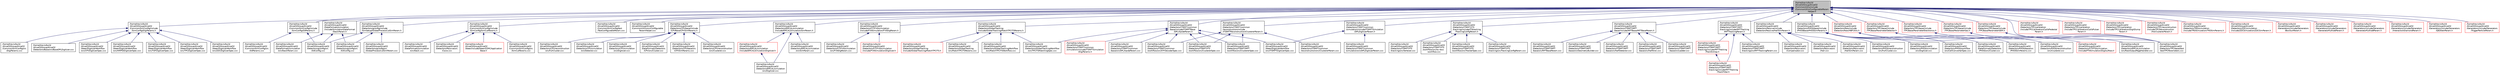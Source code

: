 digraph "/home/travis/build/AliceO2Group/AliceO2/Common/Utils/include/CommonUtils/ConfigurableParamHelper.h"
{
 // INTERACTIVE_SVG=YES
  bgcolor="transparent";
  edge [fontname="Helvetica",fontsize="10",labelfontname="Helvetica",labelfontsize="10"];
  node [fontname="Helvetica",fontsize="10",shape=record];
  Node11 [label="/home/travis/build\l/AliceO2Group/AliceO2\l/Common/Utils/include\l/CommonUtils/ConfigurableParam\lHelper.h",height=0.2,width=0.4,color="black", fillcolor="grey75", style="filled", fontcolor="black"];
  Node11 -> Node12 [dir="back",color="midnightblue",fontsize="10",style="solid",fontname="Helvetica"];
  Node12 [label="/home/travis/build\l/AliceO2Group/AliceO2\l/Common/SimConfig/include\l/SimConfig/DigiParams.h",height=0.2,width=0.4,color="black",URL="$d5/dd5/Common_2SimConfig_2include_2SimConfig_2DigiParams_8h.html"];
  Node12 -> Node13 [dir="back",color="midnightblue",fontsize="10",style="solid",fontname="Helvetica"];
  Node13 [label="/home/travis/build\l/AliceO2Group/AliceO2\l/Common/SimConfig/src\l/DigiParams.cxx",height=0.2,width=0.4,color="black",URL="$d5/dd7/Common_2SimConfig_2src_2DigiParams_8cxx.html"];
  Node12 -> Node14 [dir="back",color="midnightblue",fontsize="10",style="solid",fontname="Helvetica"];
  Node14 [label="/home/travis/build\l/AliceO2Group/AliceO2\l/Detectors/Base/src/BaseDPLDigitizer.cxx",height=0.2,width=0.4,color="black",URL="$df/d11/BaseDPLDigitizer_8cxx.html"];
  Node12 -> Node15 [dir="back",color="midnightblue",fontsize="10",style="solid",fontname="Helvetica"];
  Node15 [label="/home/travis/build\l/AliceO2Group/AliceO2\l/Steer/DigitizerWorkflow\l/src/CPVDigitizerSpec.cxx",height=0.2,width=0.4,color="black",URL="$da/dfe/CPVDigitizerSpec_8cxx.html"];
  Node12 -> Node16 [dir="back",color="midnightblue",fontsize="10",style="solid",fontname="Helvetica"];
  Node16 [label="/home/travis/build\l/AliceO2Group/AliceO2\l/Steer/DigitizerWorkflow\l/src/HMPIDDigitizerSpec.cxx",height=0.2,width=0.4,color="black",URL="$d8/d00/HMPIDDigitizerSpec_8cxx.html"];
  Node12 -> Node17 [dir="back",color="midnightblue",fontsize="10",style="solid",fontname="Helvetica"];
  Node17 [label="/home/travis/build\l/AliceO2Group/AliceO2\l/Steer/DigitizerWorkflow\l/src/TOFDigitizerSpec.cxx",height=0.2,width=0.4,color="black",URL="$d6/d61/TOFDigitizerSpec_8cxx.html"];
  Node12 -> Node18 [dir="back",color="midnightblue",fontsize="10",style="solid",fontname="Helvetica"];
  Node18 [label="/home/travis/build\l/AliceO2Group/AliceO2\l/Steer/DigitizerWorkflow\l/src/TPCDigitizerSpec.cxx",height=0.2,width=0.4,color="black",URL="$d2/d0b/TPCDigitizerSpec_8cxx.html"];
  Node12 -> Node19 [dir="back",color="midnightblue",fontsize="10",style="solid",fontname="Helvetica"];
  Node19 [label="/home/travis/build\l/AliceO2Group/AliceO2\l/Steer/DigitizerWorkflow\l/src/ZDCDigitizerSpec.cxx",height=0.2,width=0.4,color="black",URL="$d1/d1a/ZDCDigitizerSpec_8cxx.html"];
  Node11 -> Node20 [dir="back",color="midnightblue",fontsize="10",style="solid",fontname="Helvetica"];
  Node20 [label="/home/travis/build\l/AliceO2Group/AliceO2\l/Common/SimConfig/include\l/SimConfig/G4Params.h",height=0.2,width=0.4,color="black",URL="$dc/d06/G4Params_8h.html"];
  Node20 -> Node21 [dir="back",color="midnightblue",fontsize="10",style="solid",fontname="Helvetica"];
  Node21 [label="/home/travis/build\l/AliceO2Group/AliceO2\l/Common/SimConfig/src\l/G4Params.cxx",height=0.2,width=0.4,color="black",URL="$da/d67/G4Params_8cxx.html"];
  Node20 -> Node22 [dir="back",color="midnightblue",fontsize="10",style="solid",fontname="Helvetica"];
  Node22 [label="/home/travis/build\l/AliceO2Group/AliceO2\l/Detectors/gconfig/src\l/G4Config.cxx",height=0.2,width=0.4,color="black",URL="$d4/d6b/G4Config_8cxx.html"];
  Node11 -> Node23 [dir="back",color="midnightblue",fontsize="10",style="solid",fontname="Helvetica"];
  Node23 [label="/home/travis/build\l/AliceO2Group/AliceO2\l/Common/SimConfig/include\l/SimConfig/SimCutParams.h",height=0.2,width=0.4,color="black",URL="$d3/da9/SimCutParams_8h.html"];
  Node23 -> Node24 [dir="back",color="midnightblue",fontsize="10",style="solid",fontname="Helvetica"];
  Node24 [label="/home/travis/build\l/AliceO2Group/AliceO2\l/Common/SimConfig/src\l/SimCutParams.cxx",height=0.2,width=0.4,color="black",URL="$d6/dd8/SimCutParams_8cxx.html"];
  Node23 -> Node25 [dir="back",color="midnightblue",fontsize="10",style="solid",fontname="Helvetica"];
  Node25 [label="/home/travis/build\l/AliceO2Group/AliceO2\l/DataFormats/simulation\l/src/Stack.cxx",height=0.2,width=0.4,color="black",URL="$dd/d20/Stack_8cxx.html",tooltip="Implementation of the Stack class. "];
  Node23 -> Node26 [dir="back",color="midnightblue",fontsize="10",style="solid",fontname="Helvetica"];
  Node26 [label="/home/travis/build\l/AliceO2Group/AliceO2\l/Detectors/Passive/src\l/Cave.cxx",height=0.2,width=0.4,color="black",URL="$da/da3/Cave_8cxx.html"];
  Node23 -> Node27 [dir="back",color="midnightblue",fontsize="10",style="solid",fontname="Helvetica"];
  Node27 [label="/home/travis/build\l/AliceO2Group/AliceO2\l/Steer/include/Steer/O2MCApplication\lBase.h",height=0.2,width=0.4,color="red",URL="$df/de2/O2MCApplicationBase_8h.html"];
  Node11 -> Node31 [dir="back",color="midnightblue",fontsize="10",style="solid",fontname="Helvetica"];
  Node31 [label="/home/travis/build\l/AliceO2Group/AliceO2\l/Common/SimConfig/test\l/TestConfigurableParam.cxx",height=0.2,width=0.4,color="black",URL="$d6/d4f/TestConfigurableParam_8cxx.html"];
  Node11 -> Node32 [dir="back",color="midnightblue",fontsize="10",style="solid",fontname="Helvetica"];
  Node32 [label="/home/travis/build\l/AliceO2Group/AliceO2\l/Common/Utils/src/Configurable\lParamHelper.cxx",height=0.2,width=0.4,color="black",URL="$d9/df7/ConfigurableParamHelper_8cxx.html"];
  Node11 -> Node33 [dir="back",color="midnightblue",fontsize="10",style="solid",fontname="Helvetica"];
  Node33 [label="/home/travis/build\l/AliceO2Group/AliceO2\l/DataFormats/simulation\l/include/SimulationDataFormat\l/StackParam.h",height=0.2,width=0.4,color="black",URL="$de/d1c/StackParam_8h.html"];
  Node33 -> Node34 [dir="back",color="midnightblue",fontsize="10",style="solid",fontname="Helvetica"];
  Node34 [label="/home/travis/build\l/AliceO2Group/AliceO2\l/DataFormats/simulation\l/src/StackParam.cxx",height=0.2,width=0.4,color="black",URL="$da/dc3/StackParam_8cxx.html"];
  Node33 -> Node35 [dir="back",color="midnightblue",fontsize="10",style="solid",fontname="Helvetica"];
  Node35 [label="/home/travis/build\l/AliceO2Group/AliceO2\l/Detectors/gconfig/src\l/G3Config.cxx",height=0.2,width=0.4,color="black",URL="$d6/db7/G3Config_8cxx.html"];
  Node33 -> Node22 [dir="back",color="midnightblue",fontsize="10",style="solid",fontname="Helvetica"];
  Node11 -> Node36 [dir="back",color="midnightblue",fontsize="10",style="solid",fontname="Helvetica"];
  Node36 [label="/home/travis/build\l/AliceO2Group/AliceO2\l/Detectors/CPV/base/include\l/CPVBase/CPVSimParams.h",height=0.2,width=0.4,color="black",URL="$de/d2a/CPVSimParams_8h.html"];
  Node36 -> Node37 [dir="back",color="midnightblue",fontsize="10",style="solid",fontname="Helvetica"];
  Node37 [label="/home/travis/build\l/AliceO2Group/AliceO2\l/DataFormats/Detectors\l/CPV/src/Cluster.cxx",height=0.2,width=0.4,color="black",URL="$d9/df0/DataFormats_2Detectors_2CPV_2src_2Cluster_8cxx.html"];
  Node36 -> Node38 [dir="back",color="midnightblue",fontsize="10",style="solid",fontname="Helvetica"];
  Node38 [label="/home/travis/build\l/AliceO2Group/AliceO2\l/Detectors/CPV/base/src\l/CPVSimParams.cxx",height=0.2,width=0.4,color="black",URL="$d6/dd8/CPVSimParams_8cxx.html"];
  Node36 -> Node39 [dir="back",color="midnightblue",fontsize="10",style="solid",fontname="Helvetica"];
  Node39 [label="/home/travis/build\l/AliceO2Group/AliceO2\l/Detectors/CPV/reconstruction\l/src/Clusterer.cxx",height=0.2,width=0.4,color="black",URL="$d2/dd9/CPV_2reconstruction_2src_2Clusterer_8cxx.html"];
  Node36 -> Node40 [dir="back",color="midnightblue",fontsize="10",style="solid",fontname="Helvetica"];
  Node40 [label="/home/travis/build\l/AliceO2Group/AliceO2\l/Detectors/CPV/reconstruction\l/src/FullCluster.cxx",height=0.2,width=0.4,color="black",URL="$d9/d63/CPV_2reconstruction_2src_2FullCluster_8cxx.html"];
  Node36 -> Node41 [dir="back",color="midnightblue",fontsize="10",style="solid",fontname="Helvetica"];
  Node41 [label="/home/travis/build\l/AliceO2Group/AliceO2\l/Detectors/CPV/simulation\l/src/Detector.cxx",height=0.2,width=0.4,color="black",URL="$de/de0/CPV_2simulation_2src_2Detector_8cxx.html"];
  Node36 -> Node42 [dir="back",color="midnightblue",fontsize="10",style="solid",fontname="Helvetica"];
  Node42 [label="/home/travis/build\l/AliceO2Group/AliceO2\l/Detectors/CPV/simulation\l/src/Digitizer.cxx",height=0.2,width=0.4,color="black",URL="$d3/d11/CPV_2simulation_2src_2Digitizer_8cxx.html"];
  Node11 -> Node43 [dir="back",color="midnightblue",fontsize="10",style="solid",fontname="Helvetica"];
  Node43 [label="/home/travis/build\l/AliceO2Group/AliceO2\l/Detectors/EMCAL/simulation\l/include/EMCALSimulation/SimParam.h",height=0.2,width=0.4,color="black",URL="$d0/df5/SimParam_8h.html"];
  Node43 -> Node44 [dir="back",color="midnightblue",fontsize="10",style="solid",fontname="Helvetica"];
  Node44 [label="/home/travis/build\l/AliceO2Group/AliceO2\l/Detectors/EMCAL/simulation\l/include/EMCALSimulation/Digitizer.h",height=0.2,width=0.4,color="red",URL="$d8/d19/EMCAL_2simulation_2include_2EMCALSimulation_2Digitizer_8h.html"];
  Node44 -> Node47 [dir="back",color="midnightblue",fontsize="10",style="solid",fontname="Helvetica"];
  Node47 [label="/home/travis/build\l/AliceO2Group/AliceO2\l/Detectors/EMCAL/simulation\l/src/Digitizer.cxx",height=0.2,width=0.4,color="black",URL="$de/d7d/EMCAL_2simulation_2src_2Digitizer_8cxx.html"];
  Node43 -> Node47 [dir="back",color="midnightblue",fontsize="10",style="solid",fontname="Helvetica"];
  Node43 -> Node51 [dir="back",color="midnightblue",fontsize="10",style="solid",fontname="Helvetica"];
  Node51 [label="/home/travis/build\l/AliceO2Group/AliceO2\l/Detectors/EMCAL/simulation\l/src/SimParam.cxx",height=0.2,width=0.4,color="black",URL="$d5/d0b/SimParam_8cxx.html"];
  Node11 -> Node52 [dir="back",color="midnightblue",fontsize="10",style="solid",fontname="Helvetica"];
  Node52 [label="/home/travis/build\l/AliceO2Group/AliceO2\l/Detectors/FIT/FV0/simulation\l/include/FV0Simulation/FV0DigParam.h",height=0.2,width=0.4,color="black",URL="$dc/dff/FV0DigParam_8h.html"];
  Node52 -> Node53 [dir="back",color="midnightblue",fontsize="10",style="solid",fontname="Helvetica"];
  Node53 [label="/home/travis/build\l/AliceO2Group/AliceO2\l/Detectors/FIT/FV0/simulation\l/include/FV0Simulation/Digitizer.h",height=0.2,width=0.4,color="red",URL="$d6/d82/FIT_2FV0_2simulation_2include_2FV0Simulation_2Digitizer_8h.html"];
  Node52 -> Node56 [dir="back",color="midnightblue",fontsize="10",style="solid",fontname="Helvetica"];
  Node56 [label="/home/travis/build\l/AliceO2Group/AliceO2\l/Detectors/FIT/FV0/simulation\l/src/FV0DigParam.cxx",height=0.2,width=0.4,color="black",URL="$db/db0/FV0DigParam_8cxx.html"];
  Node11 -> Node57 [dir="back",color="midnightblue",fontsize="10",style="solid",fontname="Helvetica"];
  Node57 [label="/home/travis/build\l/AliceO2Group/AliceO2\l/Detectors/gconfig/include\l/SimSetup/GlobalProcessCutSimParam.h",height=0.2,width=0.4,color="black",URL="$d9/d04/GlobalProcessCutSimParam_8h.html"];
  Node57 -> Node35 [dir="back",color="midnightblue",fontsize="10",style="solid",fontname="Helvetica"];
  Node57 -> Node22 [dir="back",color="midnightblue",fontsize="10",style="solid",fontname="Helvetica"];
  Node57 -> Node58 [dir="back",color="midnightblue",fontsize="10",style="solid",fontname="Helvetica"];
  Node58 [label="/home/travis/build\l/AliceO2Group/AliceO2\l/Detectors/gconfig/src\l/GlobalProcessCutSimParam.cxx",height=0.2,width=0.4,color="black",URL="$d7/dfc/GlobalProcessCutSimParam_8cxx.html"];
  Node11 -> Node59 [dir="back",color="midnightblue",fontsize="10",style="solid",fontname="Helvetica"];
  Node59 [label="/home/travis/build\l/AliceO2Group/AliceO2\l/Detectors/GlobalTracking\l/include/GlobalTracking/MatchTPCITSParams.h",height=0.2,width=0.4,color="black",URL="$db/d9a/MatchTPCITSParams_8h.html",tooltip="Configurable params for TPC ITS matching. "];
  Node59 -> Node60 [dir="back",color="midnightblue",fontsize="10",style="solid",fontname="Helvetica"];
  Node60 [label="/home/travis/build\l/AliceO2Group/AliceO2\l/Detectors/GlobalTracking\l/include/GlobalTracking/MatchTPCITS.h",height=0.2,width=0.4,color="red",URL="$d3/dac/MatchTPCITS_8h.html",tooltip="Class to perform TPC ITS matching. "];
  Node59 -> Node68 [dir="back",color="midnightblue",fontsize="10",style="solid",fontname="Helvetica"];
  Node68 [label="/home/travis/build\l/AliceO2Group/AliceO2\l/Detectors/GlobalTracking\l/src/MatchTPCITSParams.cxx",height=0.2,width=0.4,color="black",URL="$db/dc9/MatchTPCITSParams_8cxx.html"];
  Node59 -> Node66 [dir="back",color="midnightblue",fontsize="10",style="solid",fontname="Helvetica"];
  Node66 [label="/home/travis/build\l/AliceO2Group/AliceO2\l/Detectors/GlobalTrackingWorkflow\l/src/MatchTPCITSWorkflow.cxx",height=0.2,width=0.4,color="black",URL="$d5/db4/MatchTPCITSWorkflow_8cxx.html"];
  Node59 -> Node67 [dir="back",color="midnightblue",fontsize="10",style="solid",fontname="Helvetica"];
  Node67 [label="/home/travis/build\l/AliceO2Group/AliceO2\l/Detectors/GlobalTrackingWorkflow\l/src/TPCITSMatchingSpec.cxx",height=0.2,width=0.4,color="black",URL="$d6/d73/TPCITSMatchingSpec_8cxx.html"];
  Node11 -> Node69 [dir="back",color="midnightblue",fontsize="10",style="solid",fontname="Helvetica"];
  Node69 [label="/home/travis/build\l/AliceO2Group/AliceO2\l/Detectors/ITSMFT/common\l/base/include/ITSMFTBase\l/DPLAlpideParam.h",height=0.2,width=0.4,color="black",URL="$d4/d35/DPLAlpideParam_8h.html"];
  Node69 -> Node67 [dir="back",color="midnightblue",fontsize="10",style="solid",fontname="Helvetica"];
  Node69 -> Node70 [dir="back",color="midnightblue",fontsize="10",style="solid",fontname="Helvetica"];
  Node70 [label="/home/travis/build\l/AliceO2Group/AliceO2\l/Detectors/ITSMFT/common\l/base/src/DPLAlpideParam.cxx",height=0.2,width=0.4,color="black",URL="$d2/d0f/DPLAlpideParam_8cxx.html"];
  Node69 -> Node71 [dir="back",color="midnightblue",fontsize="10",style="solid",fontname="Helvetica"];
  Node71 [label="/home/travis/build\l/AliceO2Group/AliceO2\l/Detectors/ITSMFT/common\l/simulation/include/ITSMFTSimulation\l/DigiParams.h",height=0.2,width=0.4,color="red",URL="$d9/dce/Detectors_2ITSMFT_2common_2simulation_2include_2ITSMFTSimulation_2DigiParams_8h.html"];
  Node69 -> Node79 [dir="back",color="midnightblue",fontsize="10",style="solid",fontname="Helvetica"];
  Node79 [label="/home/travis/build\l/AliceO2Group/AliceO2\l/Detectors/ITSMFT/common\l/workflow/src/STFDecoderSpec.cxx",height=0.2,width=0.4,color="black",URL="$d6/d14/STFDecoderSpec_8cxx.html",tooltip="Device to decode ITS raw data from STF. "];
  Node69 -> Node80 [dir="back",color="midnightblue",fontsize="10",style="solid",fontname="Helvetica"];
  Node80 [label="/home/travis/build\l/AliceO2Group/AliceO2\l/Detectors/ITSMFT/ITS\l/workflow/src/ClustererSpec.cxx",height=0.2,width=0.4,color="black",URL="$d3/da3/ITSMFT_2ITS_2workflow_2src_2ClustererSpec_8cxx.html"];
  Node69 -> Node81 [dir="back",color="midnightblue",fontsize="10",style="solid",fontname="Helvetica"];
  Node81 [label="/home/travis/build\l/AliceO2Group/AliceO2\l/Detectors/ITSMFT/MFT\l/workflow/src/ClustererSpec.cxx",height=0.2,width=0.4,color="black",URL="$d4/d8b/ITSMFT_2MFT_2workflow_2src_2ClustererSpec_8cxx.html"];
  Node69 -> Node76 [dir="back",color="midnightblue",fontsize="10",style="solid",fontname="Helvetica"];
  Node76 [label="/home/travis/build\l/AliceO2Group/AliceO2\l/Steer/DigitizerWorkflow\l/src/ITSMFTDigitizerSpec.cxx",height=0.2,width=0.4,color="black",URL="$d3/d43/ITSMFTDigitizerSpec_8cxx.html"];
  Node11 -> Node82 [dir="back",color="midnightblue",fontsize="10",style="solid",fontname="Helvetica"];
  Node82 [label="/home/travis/build\l/AliceO2Group/AliceO2\l/Detectors/ITSMFT/common\l/reconstruction/include\l/ITSMFTReconstruction/ClustererParam.h",height=0.2,width=0.4,color="black",URL="$da/d0b/ClustererParam_8h.html",tooltip="Definition of the ITS/MFT clusterer settings. "];
  Node82 -> Node83 [dir="back",color="midnightblue",fontsize="10",style="solid",fontname="Helvetica"];
  Node83 [label="/home/travis/build\l/AliceO2Group/AliceO2\l/Detectors/ITSMFT/common\l/reconstruction/src/ClustererParam.cxx",height=0.2,width=0.4,color="black",URL="$de/db9/ClustererParam_8cxx.html"];
  Node82 -> Node79 [dir="back",color="midnightblue",fontsize="10",style="solid",fontname="Helvetica"];
  Node82 -> Node80 [dir="back",color="midnightblue",fontsize="10",style="solid",fontname="Helvetica"];
  Node82 -> Node81 [dir="back",color="midnightblue",fontsize="10",style="solid",fontname="Helvetica"];
  Node11 -> Node84 [dir="back",color="midnightblue",fontsize="10",style="solid",fontname="Helvetica"];
  Node84 [label="/home/travis/build\l/AliceO2Group/AliceO2\l/Detectors/ITSMFT/common\l/simulation/include/ITSMFTSimulation\l/DPLDigitizerParam.h",height=0.2,width=0.4,color="black",URL="$db/de6/DPLDigitizerParam_8h.html"];
  Node84 -> Node85 [dir="back",color="midnightblue",fontsize="10",style="solid",fontname="Helvetica"];
  Node85 [label="/home/travis/build\l/AliceO2Group/AliceO2\l/Detectors/ITSMFT/common\l/simulation/src/DPLDigitizerParam.cxx",height=0.2,width=0.4,color="black",URL="$d3/d43/DPLDigitizerParam_8cxx.html"];
  Node84 -> Node76 [dir="back",color="midnightblue",fontsize="10",style="solid",fontname="Helvetica"];
  Node11 -> Node86 [dir="back",color="midnightblue",fontsize="10",style="solid",fontname="Helvetica"];
  Node86 [label="/home/travis/build\l/AliceO2Group/AliceO2\l/Detectors/ITSMFT/ITS\l/tracking/include/ITStracking\l/TrackingConfigParam.h",height=0.2,width=0.4,color="black",URL="$dd/dc5/TrackingConfigParam_8h.html"];
  Node86 -> Node87 [dir="back",color="midnightblue",fontsize="10",style="solid",fontname="Helvetica"];
  Node87 [label="/home/travis/build\l/AliceO2Group/AliceO2\l/Detectors/ITSMFT/ITS\l/tracking/src/TrackingConfigParam.cxx",height=0.2,width=0.4,color="black",URL="$d5/dc1/TrackingConfigParam_8cxx.html"];
  Node86 -> Node88 [dir="back",color="midnightblue",fontsize="10",style="solid",fontname="Helvetica"];
  Node88 [label="/home/travis/build\l/AliceO2Group/AliceO2\l/Detectors/ITSMFT/ITS\l/tracking/src/Vertexer.cxx",height=0.2,width=0.4,color="black",URL="$da/d5d/Vertexer_8cxx.html"];
  Node86 -> Node89 [dir="back",color="midnightblue",fontsize="10",style="solid",fontname="Helvetica"];
  Node89 [label="/home/travis/build\l/AliceO2Group/AliceO2\l/Detectors/ITSMFT/ITS\l/workflow/src/its-reco\l-workflow.cxx",height=0.2,width=0.4,color="black",URL="$dc/d64/its-reco-workflow_8cxx.html"];
  Node86 -> Node90 [dir="back",color="midnightblue",fontsize="10",style="solid",fontname="Helvetica"];
  Node90 [label="/home/travis/build\l/AliceO2Group/AliceO2\l/Detectors/ITSMFT/ITS\l/workflow/src/TrackerSpec.cxx",height=0.2,width=0.4,color="black",URL="$de/d95/ITSMFT_2ITS_2workflow_2src_2TrackerSpec_8cxx.html"];
  Node11 -> Node91 [dir="back",color="midnightblue",fontsize="10",style="solid",fontname="Helvetica"];
  Node91 [label="/home/travis/build\l/AliceO2Group/AliceO2\l/Detectors/ITSMFT/MFT\l/base/include/MFTBase/MFTBaseParam.h",height=0.2,width=0.4,color="black",URL="$d1/d04/MFTBaseParam_8h.html"];
  Node91 -> Node92 [dir="back",color="midnightblue",fontsize="10",style="solid",fontname="Helvetica"];
  Node92 [label="/home/travis/build\l/AliceO2Group/AliceO2\l/Detectors/ITSMFT/MFT\l/base/src/GeometryBuilder.cxx",height=0.2,width=0.4,color="black",URL="$df/d83/GeometryBuilder_8cxx.html",tooltip="Class describing MFT Geometry Builder. "];
  Node91 -> Node93 [dir="back",color="midnightblue",fontsize="10",style="solid",fontname="Helvetica"];
  Node93 [label="/home/travis/build\l/AliceO2Group/AliceO2\l/Detectors/ITSMFT/MFT\l/base/src/HalfDetector.cxx",height=0.2,width=0.4,color="black",URL="$d3/d36/HalfDetector_8cxx.html",tooltip="Class Building the geometry of one half of the ALICE Muon Forward Tracker. "];
  Node91 -> Node94 [dir="back",color="midnightblue",fontsize="10",style="solid",fontname="Helvetica"];
  Node94 [label="/home/travis/build\l/AliceO2Group/AliceO2\l/Detectors/ITSMFT/MFT\l/base/src/HalfDisk.cxx",height=0.2,width=0.4,color="black",URL="$d6/d66/HalfDisk_8cxx.html",tooltip="Class describing geometry of one half of a MFT disk. "];
  Node91 -> Node95 [dir="back",color="midnightblue",fontsize="10",style="solid",fontname="Helvetica"];
  Node95 [label="/home/travis/build\l/AliceO2Group/AliceO2\l/Detectors/ITSMFT/MFT\l/base/src/Ladder.cxx",height=0.2,width=0.4,color="black",URL="$dc/d80/Ladder_8cxx.html",tooltip="Ladder builder. "];
  Node91 -> Node96 [dir="back",color="midnightblue",fontsize="10",style="solid",fontname="Helvetica"];
  Node96 [label="/home/travis/build\l/AliceO2Group/AliceO2\l/Detectors/ITSMFT/MFT\l/base/src/MFTBaseParam.cxx",height=0.2,width=0.4,color="black",URL="$da/d9f/MFTBaseParam_8cxx.html"];
  Node11 -> Node97 [dir="back",color="midnightblue",fontsize="10",style="solid",fontname="Helvetica"];
  Node97 [label="/home/travis/build\l/AliceO2Group/AliceO2\l/Detectors/ITSMFT/MFT\l/tracking/include/MFTTracking\l/MFTTrackingParam.h",height=0.2,width=0.4,color="black",URL="$d0/d87/MFTTrackingParam_8h.html"];
  Node97 -> Node98 [dir="back",color="midnightblue",fontsize="10",style="solid",fontname="Helvetica"];
  Node98 [label="/home/travis/build\l/AliceO2Group/AliceO2\l/Detectors/ITSMFT/MFT\l/tracking/include/MFTTracking\l/TrackExtrap.h",height=0.2,width=0.4,color="red",URL="$dc/d52/ITSMFT_2MFT_2tracking_2include_2MFTTracking_2TrackExtrap_8h.html"];
  Node98 -> Node99 [dir="back",color="midnightblue",fontsize="10",style="solid",fontname="Helvetica"];
  Node99 [label="/home/travis/build\l/AliceO2Group/AliceO2\l/Detectors/ITSMFT/MFT\l/tracking/include/MFTTracking\l/TrackFitter.h",height=0.2,width=0.4,color="red",URL="$d7/d0b/ITSMFT_2MFT_2tracking_2include_2MFTTracking_2TrackFitter_8h.html"];
  Node97 -> Node99 [dir="back",color="midnightblue",fontsize="10",style="solid",fontname="Helvetica"];
  Node97 -> Node109 [dir="back",color="midnightblue",fontsize="10",style="solid",fontname="Helvetica"];
  Node109 [label="/home/travis/build\l/AliceO2Group/AliceO2\l/Detectors/ITSMFT/MFT\l/tracking/src/MFTTrackingParam.cxx",height=0.2,width=0.4,color="black",URL="$d9/d5f/MFTTrackingParam_8cxx.html"];
  Node11 -> Node110 [dir="back",color="midnightblue",fontsize="10",style="solid",fontname="Helvetica"];
  Node110 [label="/home/travis/build\l/AliceO2Group/AliceO2\l/Detectors/Passive/include\l/DetectorsPassive/HallSimParam.h",height=0.2,width=0.4,color="black",URL="$d9/df5/HallSimParam_8h.html"];
  Node110 -> Node111 [dir="back",color="midnightblue",fontsize="10",style="solid",fontname="Helvetica"];
  Node111 [label="/home/travis/build\l/AliceO2Group/AliceO2\l/Detectors/Passive/src\l/Compensator.cxx",height=0.2,width=0.4,color="black",URL="$d1/d9d/Compensator_8cxx.html"];
  Node110 -> Node112 [dir="back",color="midnightblue",fontsize="10",style="solid",fontname="Helvetica"];
  Node112 [label="/home/travis/build\l/AliceO2Group/AliceO2\l/Detectors/Passive/src\l/Hall.cxx",height=0.2,width=0.4,color="black",URL="$da/d60/Hall_8cxx.html"];
  Node110 -> Node113 [dir="back",color="midnightblue",fontsize="10",style="solid",fontname="Helvetica"];
  Node113 [label="/home/travis/build\l/AliceO2Group/AliceO2\l/Detectors/Passive/src\l/HallSimParam.cxx",height=0.2,width=0.4,color="black",URL="$d9/dde/HallSimParam_8cxx.html"];
  Node11 -> Node114 [dir="back",color="midnightblue",fontsize="10",style="solid",fontname="Helvetica"];
  Node114 [label="/home/travis/build\l/AliceO2Group/AliceO2\l/Detectors/PHOS/base/include\l/PHOSBase/PHOSSimParams.h",height=0.2,width=0.4,color="black",URL="$df/d62/PHOSSimParams_8h.html"];
  Node114 -> Node115 [dir="back",color="midnightblue",fontsize="10",style="solid",fontname="Helvetica"];
  Node115 [label="/home/travis/build\l/AliceO2Group/AliceO2\l/DataFormats/Detectors\l/PHOS/src/Cluster.cxx",height=0.2,width=0.4,color="black",URL="$da/d25/DataFormats_2Detectors_2PHOS_2src_2Cluster_8cxx.html"];
  Node114 -> Node116 [dir="back",color="midnightblue",fontsize="10",style="solid",fontname="Helvetica"];
  Node116 [label="/home/travis/build\l/AliceO2Group/AliceO2\l/Detectors/PHOS/base/src\l/PHOSSimParams.cxx",height=0.2,width=0.4,color="black",URL="$dc/d95/PHOSSimParams_8cxx.html"];
  Node114 -> Node117 [dir="back",color="midnightblue",fontsize="10",style="solid",fontname="Helvetica"];
  Node117 [label="/home/travis/build\l/AliceO2Group/AliceO2\l/Detectors/PHOS/reconstruction\l/src/Clusterer.cxx",height=0.2,width=0.4,color="black",URL="$d2/d52/PHOS_2reconstruction_2src_2Clusterer_8cxx.html"];
  Node114 -> Node118 [dir="back",color="midnightblue",fontsize="10",style="solid",fontname="Helvetica"];
  Node118 [label="/home/travis/build\l/AliceO2Group/AliceO2\l/Detectors/PHOS/reconstruction\l/src/FullCluster.cxx",height=0.2,width=0.4,color="black",URL="$d3/d64/PHOS_2reconstruction_2src_2FullCluster_8cxx.html"];
  Node114 -> Node119 [dir="back",color="midnightblue",fontsize="10",style="solid",fontname="Helvetica"];
  Node119 [label="/home/travis/build\l/AliceO2Group/AliceO2\l/Detectors/PHOS/simulation\l/src/Digitizer.cxx",height=0.2,width=0.4,color="black",URL="$d0/d6d/PHOS_2simulation_2src_2Digitizer_8cxx.html"];
  Node114 -> Node120 [dir="back",color="midnightblue",fontsize="10",style="solid",fontname="Helvetica"];
  Node120 [label="/home/travis/build\l/AliceO2Group/AliceO2\l/Detectors/PHOS/workflow\l/src/CellConverterSpec.cxx",height=0.2,width=0.4,color="black",URL="$d1/d69/PHOS_2workflow_2src_2CellConverterSpec_8cxx.html"];
  Node11 -> Node121 [dir="back",color="midnightblue",fontsize="10",style="solid",fontname="Helvetica"];
  Node121 [label="/home/travis/build\l/AliceO2Group/AliceO2\l/Detectors/Raw/include\l/DetectorsRaw/HBFUtils.h",height=0.2,width=0.4,color="red",URL="$d1/dec/HBFUtils_8h.html"];
  Node121 -> Node122 [dir="back",color="midnightblue",fontsize="10",style="solid",fontname="Helvetica"];
  Node122 [label="/home/travis/build\l/AliceO2Group/AliceO2\l/Detectors/EMCAL/simulation\l/src/RawOutputPageHandler.cxx",height=0.2,width=0.4,color="black",URL="$d3/d98/RawOutputPageHandler_8cxx.html"];
  Node121 -> Node123 [dir="back",color="midnightblue",fontsize="10",style="solid",fontname="Helvetica"];
  Node123 [label="/home/travis/build\l/AliceO2Group/AliceO2\l/Detectors/FIT/FT0/simulation\l/include/FT0Simulation/Digits2Raw.h",height=0.2,width=0.4,color="red",URL="$d8/dfe/Digits2Raw_8h.html",tooltip="converts digits to raw format "];
  Node11 -> Node194 [dir="back",color="midnightblue",fontsize="10",style="solid",fontname="Helvetica"];
  Node194 [label="/home/travis/build\l/AliceO2Group/AliceO2\l/Detectors/TPC/base/include\l/TPCBase/ParameterDetector.h",height=0.2,width=0.4,color="red",URL="$db/dad/ParameterDetector_8h.html",tooltip="Definition of the parameter class for the detector. "];
  Node194 -> Node198 [dir="back",color="midnightblue",fontsize="10",style="solid",fontname="Helvetica"];
  Node198 [label="/home/travis/build\l/AliceO2Group/AliceO2\l/Detectors/TPC/base/test\l/testTPCParameters.cxx",height=0.2,width=0.4,color="black",URL="$da/d69/testTPCParameters_8cxx.html",tooltip="This task tests the Parameter handling. "];
  Node11 -> Node217 [dir="back",color="midnightblue",fontsize="10",style="solid",fontname="Helvetica"];
  Node217 [label="/home/travis/build\l/AliceO2Group/AliceO2\l/Detectors/TPC/base/include\l/TPCBase/ParameterElectronics.h",height=0.2,width=0.4,color="red",URL="$d3/d47/ParameterElectronics_8h.html",tooltip="Definition of the parameter class for the detector electronics. "];
  Node217 -> Node198 [dir="back",color="midnightblue",fontsize="10",style="solid",fontname="Helvetica"];
  Node11 -> Node220 [dir="back",color="midnightblue",fontsize="10",style="solid",fontname="Helvetica"];
  Node220 [label="/home/travis/build\l/AliceO2Group/AliceO2\l/Detectors/TPC/base/include\l/TPCBase/ParameterGas.h",height=0.2,width=0.4,color="red",URL="$db/d5b/ParameterGas_8h.html",tooltip="Definition of the parameter class for the detector gas. "];
  Node220 -> Node198 [dir="back",color="midnightblue",fontsize="10",style="solid",fontname="Helvetica"];
  Node11 -> Node227 [dir="back",color="midnightblue",fontsize="10",style="solid",fontname="Helvetica"];
  Node227 [label="/home/travis/build\l/AliceO2Group/AliceO2\l/Detectors/TPC/base/include\l/TPCBase/ParameterGEM.h",height=0.2,width=0.4,color="red",URL="$de/d2b/ParameterGEM_8h.html",tooltip="Definition of the parameter class for the GEM stack. "];
  Node227 -> Node198 [dir="back",color="midnightblue",fontsize="10",style="solid",fontname="Helvetica"];
  Node11 -> Node198 [dir="back",color="midnightblue",fontsize="10",style="solid",fontname="Helvetica"];
  Node11 -> Node229 [dir="back",color="midnightblue",fontsize="10",style="solid",fontname="Helvetica"];
  Node229 [label="/home/travis/build\l/AliceO2Group/AliceO2\l/Detectors/TPC/calibration\l/include/TPCCalibration/CalibPedestal\lParam.h",height=0.2,width=0.4,color="red",URL="$d0/d41/CalibPedestalParam_8h.html",tooltip="Implementation of the parameter class for the pedestal calibration. "];
  Node11 -> Node234 [dir="back",color="midnightblue",fontsize="10",style="solid",fontname="Helvetica"];
  Node234 [label="/home/travis/build\l/AliceO2Group/AliceO2\l/Detectors/TPC/calibration\l/include/TPCCalibration/CalibPulser\lParam.h",height=0.2,width=0.4,color="red",URL="$d2/dd8/CalibPulserParam_8h.html",tooltip="Implementation of the parameter class for the hardware clusterer. "];
  Node11 -> Node237 [dir="back",color="midnightblue",fontsize="10",style="solid",fontname="Helvetica"];
  Node237 [label="/home/travis/build\l/AliceO2Group/AliceO2\l/Detectors/TPC/calibration\l/include/TPCCalibration/DigitDump\lParam.h",height=0.2,width=0.4,color="red",URL="$de/dcc/DigitDumpParam_8h.html",tooltip="Implementation of the parameter class for the hardware clusterer. "];
  Node11 -> Node240 [dir="back",color="midnightblue",fontsize="10",style="solid",fontname="Helvetica"];
  Node240 [label="/home/travis/build\l/AliceO2Group/AliceO2\l/Detectors/TPC/reconstruction\l/include/TPCReconstruction\l/HwClustererParam.h",height=0.2,width=0.4,color="red",URL="$d1/d12/HwClustererParam_8h.html",tooltip="Implementation of the parameter class for the hardware clusterer. "];
  Node11 -> Node243 [dir="back",color="midnightblue",fontsize="10",style="solid",fontname="Helvetica"];
  Node243 [label="/home/travis/build\l/AliceO2Group/AliceO2\l/Detectors/TRD/simulation\l/include/TRDSimulation/TRDSimParams.h",height=0.2,width=0.4,color="red",URL="$d5/dad/TRDSimParams_8h.html"];
  Node11 -> Node246 [dir="back",color="midnightblue",fontsize="10",style="solid",fontname="Helvetica"];
  Node246 [label="/home/travis/build\l/AliceO2Group/AliceO2\l/Detectors/ZDC/simulation\l/include/ZDCSimulation/ZDCSimParam.h",height=0.2,width=0.4,color="red",URL="$d2/d82/ZDCSimParam_8h.html"];
  Node11 -> Node250 [dir="back",color="midnightblue",fontsize="10",style="solid",fontname="Helvetica"];
  Node250 [label="/home/travis/build\l/AliceO2Group/AliceO2\l/Generators/include/Generators\l/BoxGunParam.h",height=0.2,width=0.4,color="red",URL="$d2/d04/BoxGunParam_8h.html"];
  Node11 -> Node253 [dir="back",color="midnightblue",fontsize="10",style="solid",fontname="Helvetica"];
  Node253 [label="/home/travis/build\l/AliceO2Group/AliceO2\l/Generators/include/Generators\l/GeneratorPythia6Param.h",height=0.2,width=0.4,color="red",URL="$d3/db8/GeneratorPythia6Param_8h.html"];
  Node11 -> Node255 [dir="back",color="midnightblue",fontsize="10",style="solid",fontname="Helvetica"];
  Node255 [label="/home/travis/build\l/AliceO2Group/AliceO2\l/Generators/include/Generators\l/GeneratorPythia8Param.h",height=0.2,width=0.4,color="red",URL="$dd/db3/GeneratorPythia8Param_8h.html"];
  Node11 -> Node257 [dir="back",color="midnightblue",fontsize="10",style="solid",fontname="Helvetica"];
  Node257 [label="/home/travis/build\l/AliceO2Group/AliceO2\l/Generators/include/Generators\l/InteractionDiamondParam.h",height=0.2,width=0.4,color="red",URL="$d8/d6a/InteractionDiamondParam_8h.html"];
  Node11 -> Node260 [dir="back",color="midnightblue",fontsize="10",style="solid",fontname="Helvetica"];
  Node260 [label="/home/travis/build\l/AliceO2Group/AliceO2\l/Generators/include/Generators\l/QEDGenParam.h",height=0.2,width=0.4,color="red",URL="$db/d73/QEDGenParam_8h.html"];
  Node11 -> Node262 [dir="back",color="midnightblue",fontsize="10",style="solid",fontname="Helvetica"];
  Node262 [label="/home/travis/build\l/AliceO2Group/AliceO2\l/Generators/include/Generators\l/TriggerParticleParam.h",height=0.2,width=0.4,color="red",URL="$dc/dae/TriggerParticleParam_8h.html"];
}
